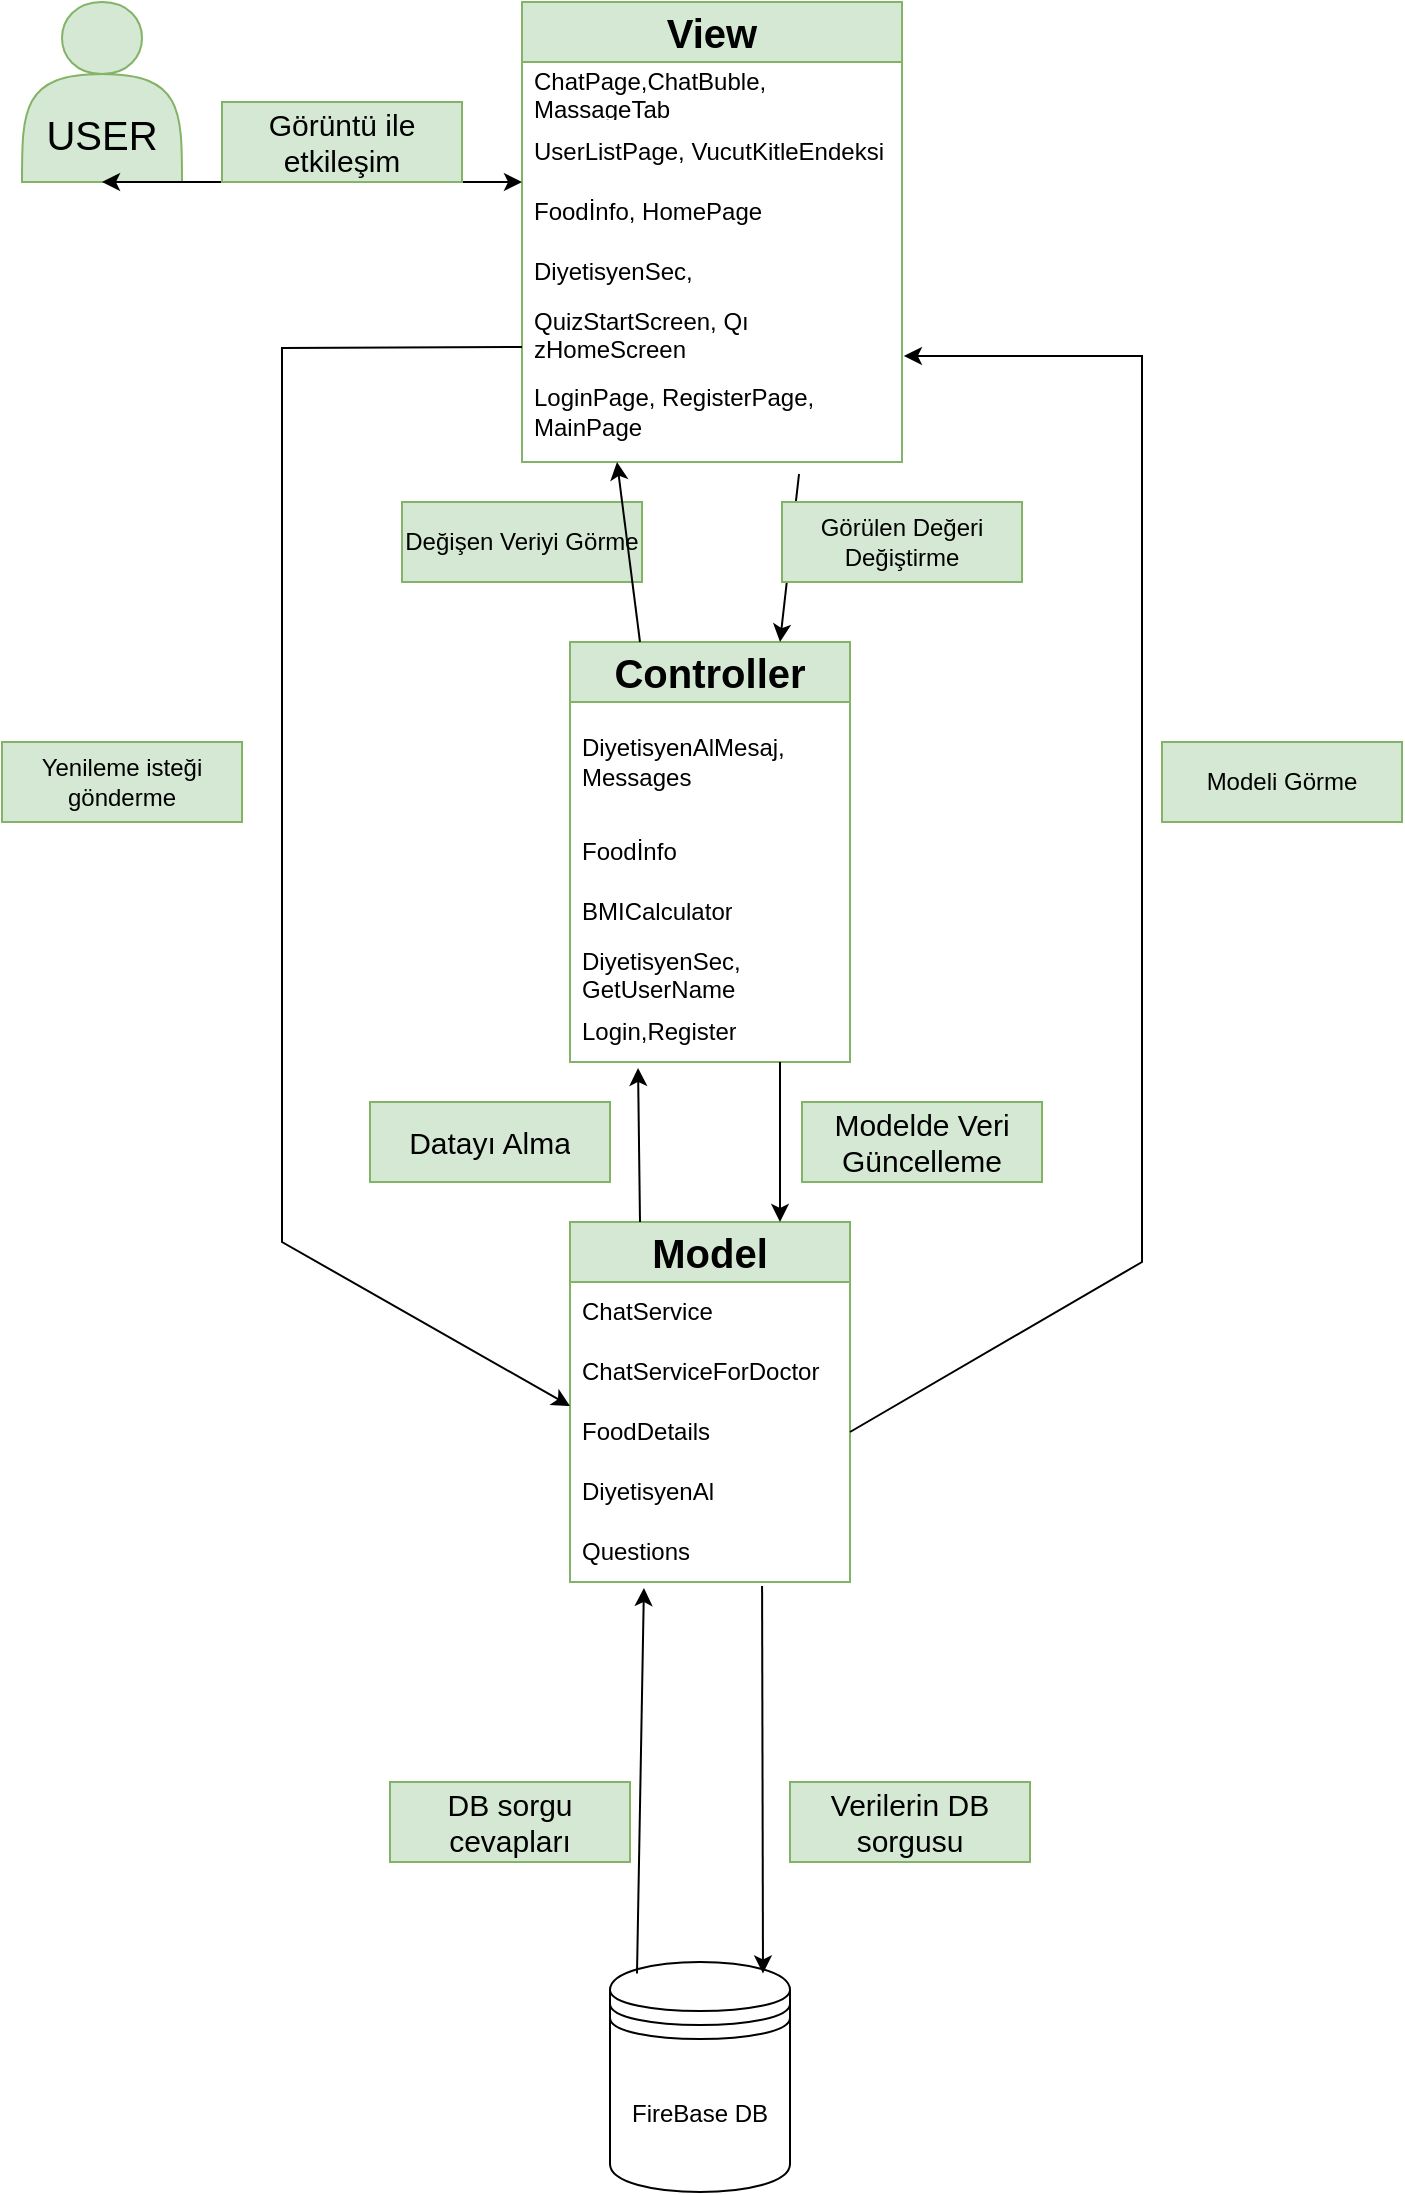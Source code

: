<mxfile version="24.4.0" type="google">
  <diagram name="Sayfa -1" id="W9mACzTfJmJhqRCVTiKC">
    <mxGraphModel grid="1" page="1" gridSize="10" guides="1" tooltips="1" connect="1" arrows="1" fold="1" pageScale="1" pageWidth="827" pageHeight="1169" math="0" shadow="0">
      <root>
        <mxCell id="0" />
        <mxCell id="1" parent="0" />
        <mxCell id="lAhli2wsmuDLwwAMPwAM-1" value="&lt;font style=&quot;font-size: 20px;&quot;&gt;&lt;b&gt;Model&lt;/b&gt;&lt;/font&gt;" style="swimlane;fontStyle=0;childLayout=stackLayout;horizontal=1;startSize=30;horizontalStack=0;resizeParent=1;resizeParentMax=0;resizeLast=0;collapsible=1;marginBottom=0;whiteSpace=wrap;html=1;fillColor=#d5e8d4;strokeColor=#82b366;" vertex="1" parent="1">
          <mxGeometry x="344" y="620" width="140" height="180" as="geometry" />
        </mxCell>
        <mxCell id="lAhli2wsmuDLwwAMPwAM-2" value="ChatService" style="text;strokeColor=none;fillColor=none;align=left;verticalAlign=middle;spacingLeft=4;spacingRight=4;overflow=hidden;points=[[0,0.5],[1,0.5]];portConstraint=eastwest;rotatable=0;whiteSpace=wrap;html=1;" vertex="1" parent="lAhli2wsmuDLwwAMPwAM-1">
          <mxGeometry y="30" width="140" height="30" as="geometry" />
        </mxCell>
        <mxCell id="lAhli2wsmuDLwwAMPwAM-3" value="ChatServiceForDoctor" style="text;strokeColor=none;fillColor=none;align=left;verticalAlign=middle;spacingLeft=4;spacingRight=4;overflow=hidden;points=[[0,0.5],[1,0.5]];portConstraint=eastwest;rotatable=0;whiteSpace=wrap;html=1;" vertex="1" parent="lAhli2wsmuDLwwAMPwAM-1">
          <mxGeometry y="60" width="140" height="30" as="geometry" />
        </mxCell>
        <mxCell id="lAhli2wsmuDLwwAMPwAM-4" value="FoodDetails" style="text;strokeColor=none;fillColor=none;align=left;verticalAlign=middle;spacingLeft=4;spacingRight=4;overflow=hidden;points=[[0,0.5],[1,0.5]];portConstraint=eastwest;rotatable=0;whiteSpace=wrap;html=1;" vertex="1" parent="lAhli2wsmuDLwwAMPwAM-1">
          <mxGeometry y="90" width="140" height="30" as="geometry" />
        </mxCell>
        <mxCell id="lAhli2wsmuDLwwAMPwAM-50" value="DiyetisyenAl" style="text;strokeColor=none;fillColor=none;align=left;verticalAlign=middle;spacingLeft=4;spacingRight=4;overflow=hidden;points=[[0,0.5],[1,0.5]];portConstraint=eastwest;rotatable=0;whiteSpace=wrap;html=1;" vertex="1" parent="lAhli2wsmuDLwwAMPwAM-1">
          <mxGeometry y="120" width="140" height="30" as="geometry" />
        </mxCell>
        <mxCell id="lAhli2wsmuDLwwAMPwAM-52" value="Questions" style="text;strokeColor=none;fillColor=none;align=left;verticalAlign=middle;spacingLeft=4;spacingRight=4;overflow=hidden;points=[[0,0.5],[1,0.5]];portConstraint=eastwest;rotatable=0;whiteSpace=wrap;html=1;" vertex="1" parent="lAhli2wsmuDLwwAMPwAM-1">
          <mxGeometry y="150" width="140" height="30" as="geometry" />
        </mxCell>
        <mxCell id="lAhli2wsmuDLwwAMPwAM-5" value="FireBase DB" style="shape=datastore;whiteSpace=wrap;html=1;" vertex="1" parent="1">
          <mxGeometry x="364" y="990" width="90" height="115" as="geometry" />
        </mxCell>
        <mxCell id="lAhli2wsmuDLwwAMPwAM-6" value="&lt;font style=&quot;font-size: 20px;&quot;&gt;&lt;b&gt;Controller&lt;/b&gt;&lt;/font&gt;" style="swimlane;fontStyle=0;childLayout=stackLayout;horizontal=1;startSize=30;horizontalStack=0;resizeParent=1;resizeParentMax=0;resizeLast=0;collapsible=1;marginBottom=0;whiteSpace=wrap;html=1;fillColor=#d5e8d4;strokeColor=#82b366;" vertex="1" parent="1">
          <mxGeometry x="344" y="330" width="140" height="210" as="geometry" />
        </mxCell>
        <mxCell id="lAhli2wsmuDLwwAMPwAM-7" value="DiyetisyenAlMesaj, Messages" style="text;strokeColor=none;fillColor=none;align=left;verticalAlign=middle;spacingLeft=4;spacingRight=4;overflow=hidden;points=[[0,0.5],[1,0.5]];portConstraint=eastwest;rotatable=0;whiteSpace=wrap;html=1;" vertex="1" parent="lAhli2wsmuDLwwAMPwAM-6">
          <mxGeometry y="30" width="140" height="60" as="geometry" />
        </mxCell>
        <mxCell id="lAhli2wsmuDLwwAMPwAM-8" value="Foodİnfo" style="text;strokeColor=none;fillColor=none;align=left;verticalAlign=middle;spacingLeft=4;spacingRight=4;overflow=hidden;points=[[0,0.5],[1,0.5]];portConstraint=eastwest;rotatable=0;whiteSpace=wrap;html=1;" vertex="1" parent="lAhli2wsmuDLwwAMPwAM-6">
          <mxGeometry y="90" width="140" height="30" as="geometry" />
        </mxCell>
        <mxCell id="lAhli2wsmuDLwwAMPwAM-9" value="BMICalculator" style="text;strokeColor=none;fillColor=none;align=left;verticalAlign=middle;spacingLeft=4;spacingRight=4;overflow=hidden;points=[[0,0.5],[1,0.5]];portConstraint=eastwest;rotatable=0;whiteSpace=wrap;html=1;" vertex="1" parent="lAhli2wsmuDLwwAMPwAM-6">
          <mxGeometry y="120" width="140" height="30" as="geometry" />
        </mxCell>
        <mxCell id="lAhli2wsmuDLwwAMPwAM-54" value="DiyetisyenSec, GetUserName" style="text;strokeColor=none;fillColor=none;align=left;verticalAlign=middle;spacingLeft=4;spacingRight=4;overflow=hidden;points=[[0,0.5],[1,0.5]];portConstraint=eastwest;rotatable=0;whiteSpace=wrap;html=1;" vertex="1" parent="lAhli2wsmuDLwwAMPwAM-6">
          <mxGeometry y="150" width="140" height="30" as="geometry" />
        </mxCell>
        <mxCell id="lAhli2wsmuDLwwAMPwAM-55" value="Login,Register" style="text;strokeColor=none;fillColor=none;align=left;verticalAlign=middle;spacingLeft=4;spacingRight=4;overflow=hidden;points=[[0,0.5],[1,0.5]];portConstraint=eastwest;rotatable=0;whiteSpace=wrap;html=1;" vertex="1" parent="lAhli2wsmuDLwwAMPwAM-6">
          <mxGeometry y="180" width="140" height="30" as="geometry" />
        </mxCell>
        <mxCell id="lAhli2wsmuDLwwAMPwAM-10" value="&lt;font style=&quot;font-size: 20px;&quot;&gt;&lt;b&gt;View&lt;/b&gt;&lt;/font&gt;" style="swimlane;fontStyle=0;childLayout=stackLayout;horizontal=1;startSize=30;horizontalStack=0;resizeParent=1;resizeParentMax=0;resizeLast=0;collapsible=1;marginBottom=0;whiteSpace=wrap;html=1;fillColor=#d5e8d4;strokeColor=#82b366;" vertex="1" parent="1">
          <mxGeometry x="320" y="10" width="190" height="230" as="geometry" />
        </mxCell>
        <mxCell id="lAhli2wsmuDLwwAMPwAM-11" value="ChatPage,ChatBuble, MassageTab" style="text;strokeColor=none;fillColor=none;align=left;verticalAlign=middle;spacingLeft=4;spacingRight=4;overflow=hidden;points=[[0,0.5],[1,0.5]];portConstraint=eastwest;rotatable=0;whiteSpace=wrap;html=1;" vertex="1" parent="lAhli2wsmuDLwwAMPwAM-10">
          <mxGeometry y="30" width="190" height="30" as="geometry" />
        </mxCell>
        <mxCell id="lAhli2wsmuDLwwAMPwAM-57" value="UserListPage, VucutKitleEndeksi" style="text;strokeColor=none;fillColor=none;align=left;verticalAlign=middle;spacingLeft=4;spacingRight=4;overflow=hidden;points=[[0,0.5],[1,0.5]];portConstraint=eastwest;rotatable=0;whiteSpace=wrap;html=1;" vertex="1" parent="lAhli2wsmuDLwwAMPwAM-10">
          <mxGeometry y="60" width="190" height="30" as="geometry" />
        </mxCell>
        <mxCell id="lAhli2wsmuDLwwAMPwAM-56" value="Foodİnfo, HomePage" style="text;strokeColor=none;fillColor=none;align=left;verticalAlign=middle;spacingLeft=4;spacingRight=4;overflow=hidden;points=[[0,0.5],[1,0.5]];portConstraint=eastwest;rotatable=0;whiteSpace=wrap;html=1;" vertex="1" parent="lAhli2wsmuDLwwAMPwAM-10">
          <mxGeometry y="90" width="190" height="30" as="geometry" />
        </mxCell>
        <mxCell id="lAhli2wsmuDLwwAMPwAM-12" value="DiyetisyenSec," style="text;strokeColor=none;fillColor=none;align=left;verticalAlign=middle;spacingLeft=4;spacingRight=4;overflow=hidden;points=[[0,0.5],[1,0.5]];portConstraint=eastwest;rotatable=0;whiteSpace=wrap;html=1;" vertex="1" parent="lAhli2wsmuDLwwAMPwAM-10">
          <mxGeometry y="120" width="190" height="30" as="geometry" />
        </mxCell>
        <mxCell id="lAhli2wsmuDLwwAMPwAM-13" value="&lt;div&gt;QuizStartScreen, Qı&lt;/div&gt;&lt;div&gt;zHomeScreen&lt;br&gt;&lt;/div&gt;" style="text;strokeColor=none;fillColor=none;align=left;verticalAlign=middle;spacingLeft=4;spacingRight=4;overflow=hidden;points=[[0,0.5],[1,0.5]];portConstraint=eastwest;rotatable=0;whiteSpace=wrap;html=1;" vertex="1" parent="lAhli2wsmuDLwwAMPwAM-10">
          <mxGeometry y="150" width="190" height="30" as="geometry" />
        </mxCell>
        <mxCell id="lAhli2wsmuDLwwAMPwAM-58" value="&lt;div&gt;LoginPage, RegisterPage, MainPage&lt;br&gt;&lt;/div&gt;" style="text;strokeColor=none;fillColor=none;align=left;verticalAlign=middle;spacingLeft=4;spacingRight=4;overflow=hidden;points=[[0,0.5],[1,0.5]];portConstraint=eastwest;rotatable=0;whiteSpace=wrap;html=1;" vertex="1" parent="lAhli2wsmuDLwwAMPwAM-10">
          <mxGeometry y="180" width="190" height="50" as="geometry" />
        </mxCell>
        <mxCell id="lAhli2wsmuDLwwAMPwAM-14" value="&lt;div&gt;&lt;br&gt;&lt;/div&gt;&lt;div&gt;&lt;br&gt;&lt;/div&gt;&lt;div&gt;&lt;br&gt;&lt;/div&gt;&lt;div style=&quot;font-size: 20px;&quot;&gt;USER&lt;br&gt;&lt;/div&gt;" style="shape=actor;whiteSpace=wrap;html=1;fillColor=#d5e8d4;strokeColor=#82b366;" vertex="1" parent="1">
          <mxGeometry x="70" y="10" width="80" height="90" as="geometry" />
        </mxCell>
        <UserObject label="&lt;font style=&quot;font-size: 15px;&quot;&gt;DB sorgu cevapları&lt;br&gt;&lt;/font&gt;" placeholders="1" name="Variable" id="lAhli2wsmuDLwwAMPwAM-16">
          <mxCell style="text;html=1;strokeColor=#82b366;fillColor=#d5e8d4;align=center;verticalAlign=middle;whiteSpace=wrap;overflow=hidden;" vertex="1" parent="1">
            <mxGeometry x="254" y="900" width="120" height="40" as="geometry" />
          </mxCell>
        </UserObject>
        <UserObject label="&lt;font style=&quot;font-size: 15px;&quot;&gt;Verilerin DB sorgusu&lt;br&gt;&lt;/font&gt;" placeholders="1" name="Variable" id="lAhli2wsmuDLwwAMPwAM-18">
          <mxCell style="text;html=1;strokeColor=#82b366;fillColor=#d5e8d4;align=center;verticalAlign=middle;whiteSpace=wrap;overflow=hidden;rotation=0;" vertex="1" parent="1">
            <mxGeometry x="454" y="900" width="120" height="40" as="geometry" />
          </mxCell>
        </UserObject>
        <mxCell id="lAhli2wsmuDLwwAMPwAM-19" value="" style="endArrow=classic;html=1;rounded=0;entryX=0.75;entryY=0;entryDx=0;entryDy=0;exitX=0.729;exitY=1.12;exitDx=0;exitDy=0;exitPerimeter=0;" edge="1" parent="1" source="lAhli2wsmuDLwwAMPwAM-58" target="lAhli2wsmuDLwwAMPwAM-6">
          <mxGeometry width="50" height="50" relative="1" as="geometry">
            <mxPoint x="440" y="240" as="sourcePoint" />
            <mxPoint x="610" y="350" as="targetPoint" />
          </mxGeometry>
        </mxCell>
        <mxCell id="lAhli2wsmuDLwwAMPwAM-20" value="" style="endArrow=classic;html=1;rounded=0;entryX=0.75;entryY=0;entryDx=0;entryDy=0;exitX=0.75;exitY=1;exitDx=0;exitDy=0;" edge="1" parent="1" source="lAhli2wsmuDLwwAMPwAM-6" target="lAhli2wsmuDLwwAMPwAM-1">
          <mxGeometry width="50" height="50" relative="1" as="geometry">
            <mxPoint x="459" y="242" as="sourcePoint" />
            <mxPoint x="459" y="340" as="targetPoint" />
          </mxGeometry>
        </mxCell>
        <mxCell id="lAhli2wsmuDLwwAMPwAM-21" value="" style="endArrow=classic;html=1;rounded=0;entryX=0.85;entryY=0.05;entryDx=0;entryDy=0;entryPerimeter=0;exitX=0.686;exitY=1.067;exitDx=0;exitDy=0;exitPerimeter=0;" edge="1" parent="1" source="lAhli2wsmuDLwwAMPwAM-52" target="lAhli2wsmuDLwwAMPwAM-5">
          <mxGeometry width="50" height="50" relative="1" as="geometry">
            <mxPoint x="420" y="670" as="sourcePoint" />
            <mxPoint x="469" y="350" as="targetPoint" />
          </mxGeometry>
        </mxCell>
        <mxCell id="lAhli2wsmuDLwwAMPwAM-22" value="" style="endArrow=classic;html=1;rounded=0;exitX=0.15;exitY=0.05;exitDx=0;exitDy=0;exitPerimeter=0;entryX=0.264;entryY=1.1;entryDx=0;entryDy=0;entryPerimeter=0;" edge="1" parent="1" source="lAhli2wsmuDLwwAMPwAM-5" target="lAhli2wsmuDLwwAMPwAM-52">
          <mxGeometry width="50" height="50" relative="1" as="geometry">
            <mxPoint x="479" y="262" as="sourcePoint" />
            <mxPoint x="479" y="360" as="targetPoint" />
          </mxGeometry>
        </mxCell>
        <UserObject label="Değişen Veriyi Görme" placeholders="1" name="Variable" id="lAhli2wsmuDLwwAMPwAM-23">
          <mxCell style="text;html=1;strokeColor=#82b366;fillColor=#d5e8d4;align=center;verticalAlign=middle;whiteSpace=wrap;overflow=hidden;rotation=0;" vertex="1" parent="1">
            <mxGeometry x="260" y="260" width="120" height="40" as="geometry" />
          </mxCell>
        </UserObject>
        <UserObject label="&lt;font style=&quot;font-size: 15px;&quot;&gt;Datayı Alma&lt;/font&gt;" placeholders="1" name="Variable" id="lAhli2wsmuDLwwAMPwAM-24">
          <mxCell style="text;html=1;strokeColor=#82b366;fillColor=#d5e8d4;align=center;verticalAlign=middle;whiteSpace=wrap;overflow=hidden;rotation=0;" vertex="1" parent="1">
            <mxGeometry x="244" y="560" width="120" height="40" as="geometry" />
          </mxCell>
        </UserObject>
        <mxCell id="lAhli2wsmuDLwwAMPwAM-25" value="" style="endArrow=classic;html=1;rounded=0;exitX=0.25;exitY=0;exitDx=0;exitDy=0;entryX=0.243;entryY=1.1;entryDx=0;entryDy=0;entryPerimeter=0;" edge="1" parent="1" source="lAhli2wsmuDLwwAMPwAM-1" target="lAhli2wsmuDLwwAMPwAM-55">
          <mxGeometry width="50" height="50" relative="1" as="geometry">
            <mxPoint x="393" y="766" as="sourcePoint" />
            <mxPoint x="380" y="450" as="targetPoint" />
          </mxGeometry>
        </mxCell>
        <mxCell id="lAhli2wsmuDLwwAMPwAM-26" value="" style="endArrow=classic;html=1;rounded=0;entryX=0.25;entryY=1;entryDx=0;entryDy=0;" edge="1" parent="1" target="lAhli2wsmuDLwwAMPwAM-10">
          <mxGeometry width="50" height="50" relative="1" as="geometry">
            <mxPoint x="379" y="330" as="sourcePoint" />
            <mxPoint x="390" y="460" as="targetPoint" />
          </mxGeometry>
        </mxCell>
        <UserObject label="&lt;font style=&quot;font-size: 15px;&quot;&gt;Modelde Veri Güncelleme&lt;/font&gt;" placeholders="1" name="Variable" id="lAhli2wsmuDLwwAMPwAM-27">
          <mxCell style="text;html=1;strokeColor=#82b366;fillColor=#d5e8d4;align=center;verticalAlign=middle;whiteSpace=wrap;overflow=hidden;rotation=0;" vertex="1" parent="1">
            <mxGeometry x="460" y="560" width="120" height="40" as="geometry" />
          </mxCell>
        </UserObject>
        <UserObject label="Görülen Değeri Değiştirme" placeholders="1" name="Variable" id="lAhli2wsmuDLwwAMPwAM-28">
          <mxCell style="text;html=1;strokeColor=#82b366;fillColor=#d5e8d4;align=center;verticalAlign=middle;whiteSpace=wrap;overflow=hidden;rotation=0;" vertex="1" parent="1">
            <mxGeometry x="450" y="260" width="120" height="40" as="geometry" />
          </mxCell>
        </UserObject>
        <mxCell id="lAhli2wsmuDLwwAMPwAM-34" value="" style="endArrow=classic;html=1;rounded=0;entryX=1.005;entryY=0.9;entryDx=0;entryDy=0;exitX=1;exitY=0.5;exitDx=0;exitDy=0;entryPerimeter=0;" edge="1" parent="1" source="lAhli2wsmuDLwwAMPwAM-4" target="lAhli2wsmuDLwwAMPwAM-13">
          <mxGeometry width="50" height="50" relative="1" as="geometry">
            <mxPoint x="640" y="630" as="sourcePoint" />
            <mxPoint x="500" y="390" as="targetPoint" />
            <Array as="points">
              <mxPoint x="630" y="640" />
              <mxPoint x="630" y="520" />
              <mxPoint x="630" y="390" />
              <mxPoint x="630" y="187" />
            </Array>
          </mxGeometry>
        </mxCell>
        <mxCell id="lAhli2wsmuDLwwAMPwAM-42" value="" style="endArrow=classic;html=1;rounded=0;entryX=0;entryY=0.067;entryDx=0;entryDy=0;entryPerimeter=0;exitX=0;exitY=0.75;exitDx=0;exitDy=0;" edge="1" parent="1" source="lAhli2wsmuDLwwAMPwAM-10" target="lAhli2wsmuDLwwAMPwAM-4">
          <mxGeometry width="50" height="50" relative="1" as="geometry">
            <mxPoint x="340" y="180" as="sourcePoint" />
            <mxPoint x="340" y="560" as="targetPoint" />
            <Array as="points">
              <mxPoint x="200" y="183" />
              <mxPoint x="200" y="630" />
            </Array>
          </mxGeometry>
        </mxCell>
        <UserObject label="Modeli Görme" placeholders="1" name="Variable" id="lAhli2wsmuDLwwAMPwAM-43">
          <mxCell style="text;html=1;strokeColor=#82b366;fillColor=#d5e8d4;align=center;verticalAlign=middle;whiteSpace=wrap;overflow=hidden;rotation=0;" vertex="1" parent="1">
            <mxGeometry x="640" y="380" width="120" height="40" as="geometry" />
          </mxCell>
        </UserObject>
        <UserObject label="Yenileme isteği gönderme" placeholders="1" name="Variable" id="lAhli2wsmuDLwwAMPwAM-44">
          <mxCell style="text;html=1;strokeColor=#82b366;fillColor=#d5e8d4;align=center;verticalAlign=middle;whiteSpace=wrap;overflow=hidden;rotation=0;" vertex="1" parent="1">
            <mxGeometry x="60" y="380" width="120" height="40" as="geometry" />
          </mxCell>
        </UserObject>
        <mxCell id="lAhli2wsmuDLwwAMPwAM-46" value="" style="endArrow=classic;startArrow=classic;html=1;rounded=0;entryX=0.5;entryY=1;entryDx=0;entryDy=0;" edge="1" parent="1" target="lAhli2wsmuDLwwAMPwAM-14">
          <mxGeometry width="50" height="50" relative="1" as="geometry">
            <mxPoint x="320" y="100" as="sourcePoint" />
            <mxPoint x="470" y="40" as="targetPoint" />
          </mxGeometry>
        </mxCell>
        <UserObject label="&lt;font style=&quot;font-size: 15px;&quot;&gt;Görüntü ile etkileşim&lt;/font&gt;" placeholders="1" name="Variable" id="lAhli2wsmuDLwwAMPwAM-48">
          <mxCell style="text;html=1;strokeColor=#82b366;fillColor=#d5e8d4;align=center;verticalAlign=middle;whiteSpace=wrap;overflow=hidden;rotation=0;" vertex="1" parent="1">
            <mxGeometry x="170" y="60" width="120" height="40" as="geometry" />
          </mxCell>
        </UserObject>
      </root>
    </mxGraphModel>
  </diagram>
</mxfile>
